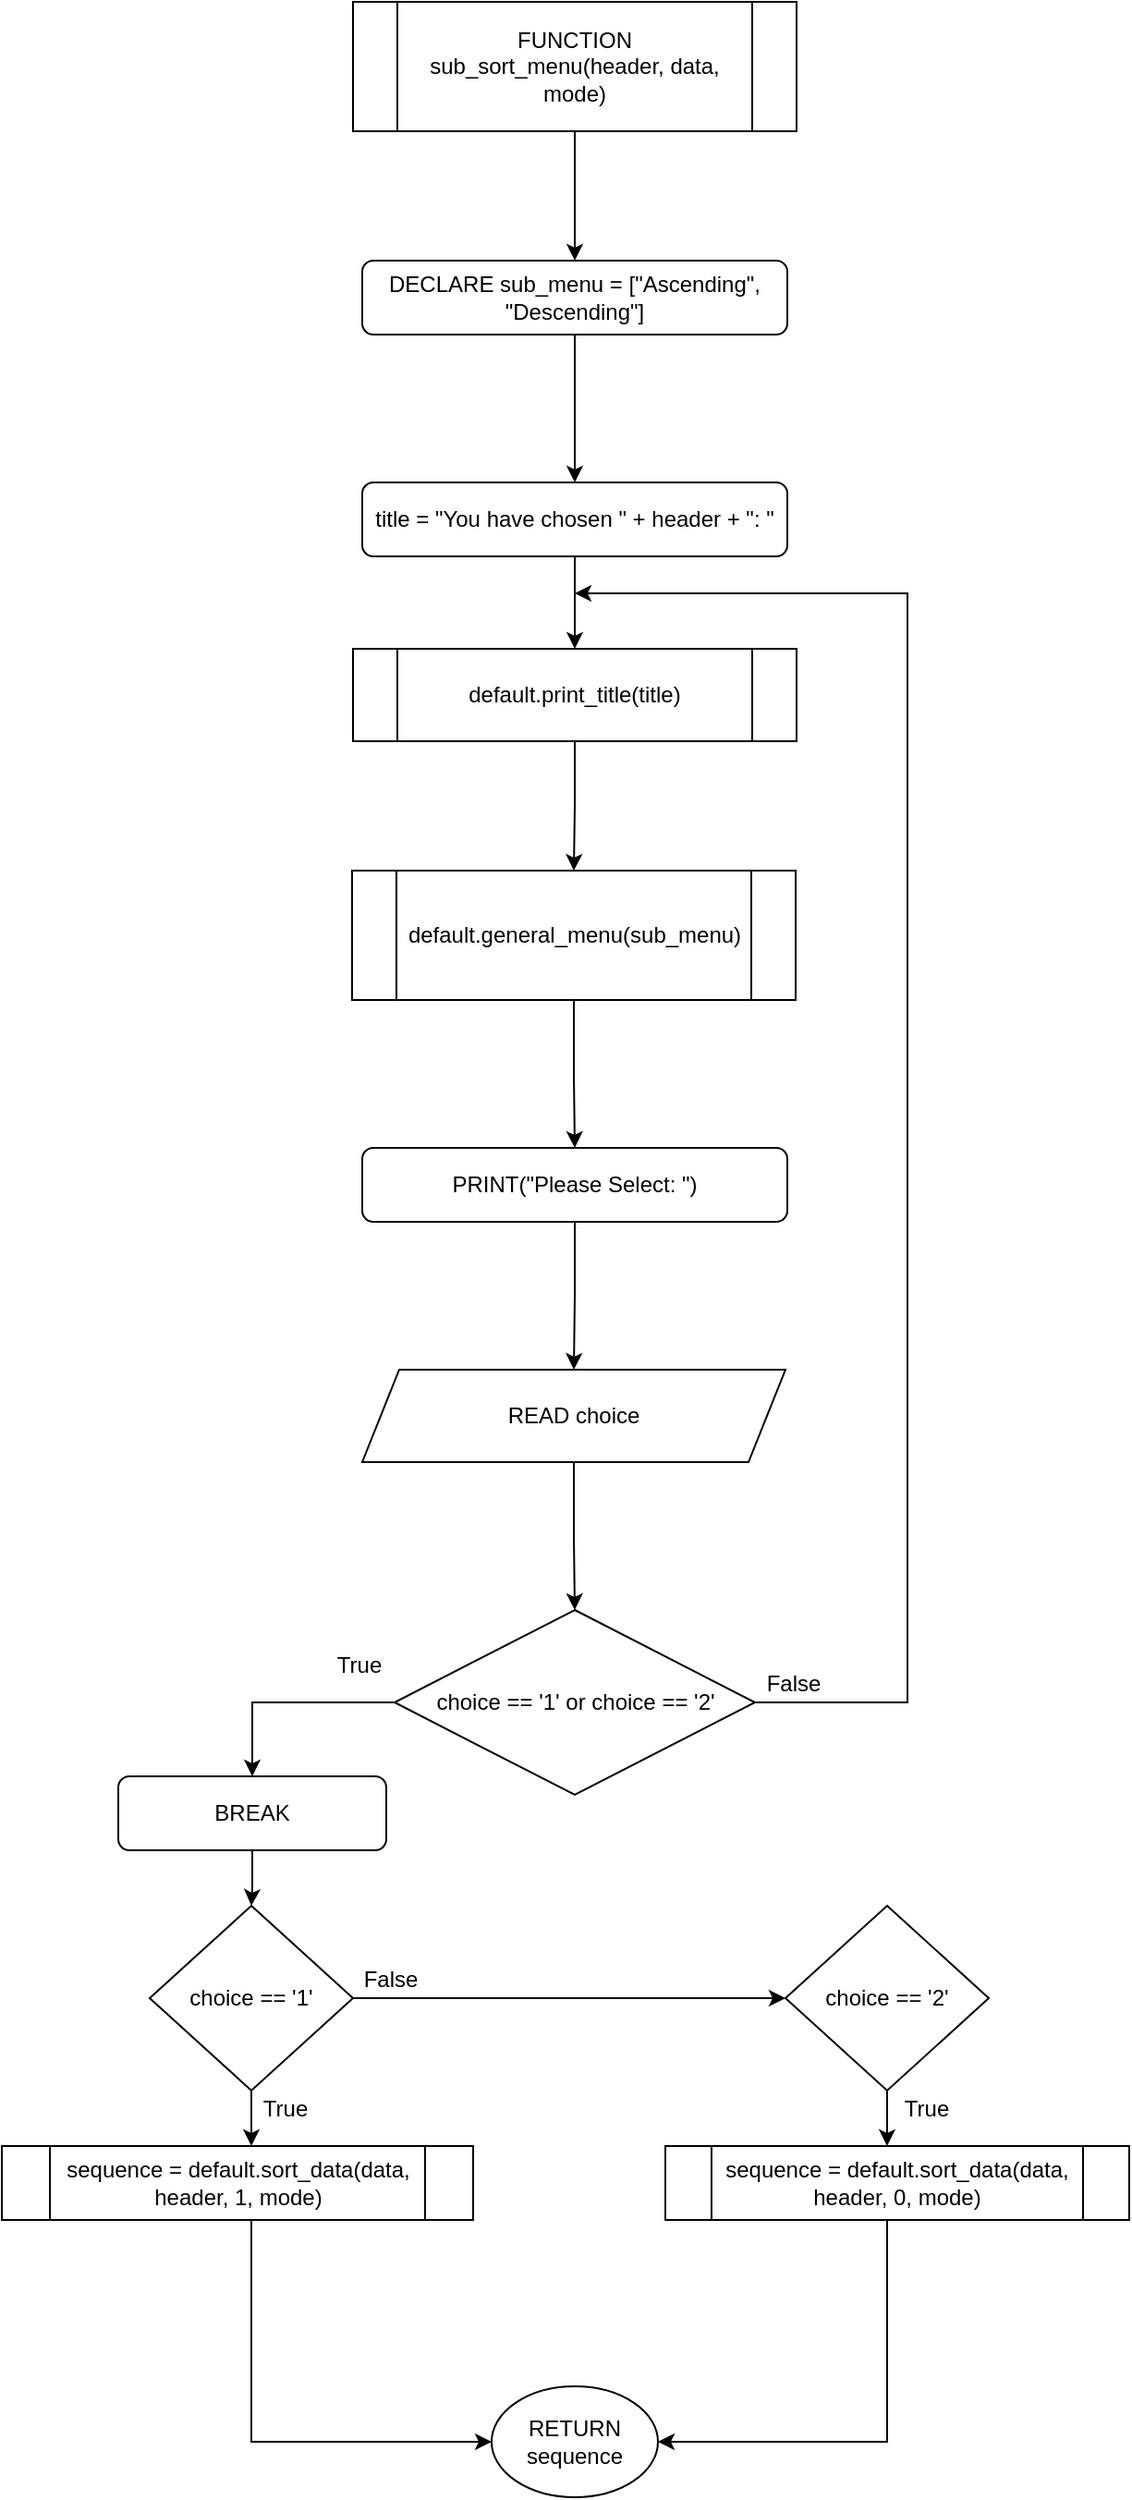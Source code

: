 <mxfile version="14.7.5" type="github">
  <diagram id="T-Ycm0EtmgFF6gQNpjKh" name="Page-1">
    <mxGraphModel dx="1241" dy="745" grid="1" gridSize="10" guides="1" tooltips="1" connect="1" arrows="1" fold="1" page="1" pageScale="1" pageWidth="3300" pageHeight="4681" math="0" shadow="0">
      <root>
        <mxCell id="0" />
        <mxCell id="1" parent="0" />
        <mxCell id="XgvqZKyALqiNx7xIEqGi-5" value="" style="edgeStyle=orthogonalEdgeStyle;rounded=0;orthogonalLoop=1;jettySize=auto;html=1;" parent="1" source="XgvqZKyALqiNx7xIEqGi-2" target="XgvqZKyALqiNx7xIEqGi-4" edge="1">
          <mxGeometry relative="1" as="geometry" />
        </mxCell>
        <mxCell id="XgvqZKyALqiNx7xIEqGi-2" value="DECLARE sub_menu = [&quot;Ascending&quot;, &quot;Descending&quot;]" style="rounded=1;whiteSpace=wrap;html=1;" parent="1" vertex="1">
          <mxGeometry x="745" y="310" width="230" height="40" as="geometry" />
        </mxCell>
        <mxCell id="_46ucJrvATPvxxfUrFtY-5" value="" style="edgeStyle=orthogonalEdgeStyle;rounded=0;orthogonalLoop=1;jettySize=auto;html=1;endArrow=classic;endFill=1;" parent="1" source="XgvqZKyALqiNx7xIEqGi-4" target="_46ucJrvATPvxxfUrFtY-4" edge="1">
          <mxGeometry relative="1" as="geometry" />
        </mxCell>
        <mxCell id="XgvqZKyALqiNx7xIEqGi-4" value="title = &quot;You have chosen &quot; + header + &quot;: &quot;" style="rounded=1;whiteSpace=wrap;html=1;" parent="1" vertex="1">
          <mxGeometry x="745" y="430" width="230" height="40" as="geometry" />
        </mxCell>
        <mxCell id="XgvqZKyALqiNx7xIEqGi-13" value="" style="edgeStyle=orthogonalEdgeStyle;rounded=0;orthogonalLoop=1;jettySize=auto;html=1;" parent="1" source="XgvqZKyALqiNx7xIEqGi-10" target="XgvqZKyALqiNx7xIEqGi-12" edge="1">
          <mxGeometry relative="1" as="geometry" />
        </mxCell>
        <mxCell id="XgvqZKyALqiNx7xIEqGi-10" value="PRINT(&quot;Please Select: &quot;)" style="rounded=1;whiteSpace=wrap;html=1;" parent="1" vertex="1">
          <mxGeometry x="745" y="790" width="230" height="40" as="geometry" />
        </mxCell>
        <mxCell id="XgvqZKyALqiNx7xIEqGi-15" value="" style="edgeStyle=orthogonalEdgeStyle;rounded=0;orthogonalLoop=1;jettySize=auto;html=1;" parent="1" source="XgvqZKyALqiNx7xIEqGi-12" target="XgvqZKyALqiNx7xIEqGi-14" edge="1">
          <mxGeometry relative="1" as="geometry" />
        </mxCell>
        <mxCell id="XgvqZKyALqiNx7xIEqGi-12" value="READ choice" style="shape=parallelogram;perimeter=parallelogramPerimeter;whiteSpace=wrap;html=1;fixedSize=1;" parent="1" vertex="1">
          <mxGeometry x="745" y="910" width="229" height="50" as="geometry" />
        </mxCell>
        <mxCell id="XgvqZKyALqiNx7xIEqGi-29" style="edgeStyle=orthogonalEdgeStyle;rounded=0;orthogonalLoop=1;jettySize=auto;html=1;exitX=1;exitY=0.5;exitDx=0;exitDy=0;" parent="1" source="XgvqZKyALqiNx7xIEqGi-14" edge="1">
          <mxGeometry relative="1" as="geometry">
            <Array as="points">
              <mxPoint x="1040" y="1090" />
              <mxPoint x="1040" y="490" />
            </Array>
            <mxPoint x="860" y="490" as="targetPoint" />
          </mxGeometry>
        </mxCell>
        <mxCell id="7FDaS1QCQaeK7jzbxjp3-2" style="edgeStyle=orthogonalEdgeStyle;rounded=0;orthogonalLoop=1;jettySize=auto;html=1;entryX=0.5;entryY=0;entryDx=0;entryDy=0;" edge="1" parent="1" source="XgvqZKyALqiNx7xIEqGi-14" target="7FDaS1QCQaeK7jzbxjp3-1">
          <mxGeometry relative="1" as="geometry" />
        </mxCell>
        <mxCell id="XgvqZKyALqiNx7xIEqGi-14" value="choice == &#39;1&#39; or choice == &#39;2&#39;" style="rhombus;whiteSpace=wrap;html=1;" parent="1" vertex="1">
          <mxGeometry x="762.5" y="1040" width="195" height="100" as="geometry" />
        </mxCell>
        <mxCell id="XgvqZKyALqiNx7xIEqGi-25" value="" style="edgeStyle=orthogonalEdgeStyle;rounded=0;orthogonalLoop=1;jettySize=auto;html=1;" parent="1" source="XgvqZKyALqiNx7xIEqGi-17" edge="1">
          <mxGeometry relative="1" as="geometry">
            <mxPoint x="685" y="1330" as="targetPoint" />
          </mxGeometry>
        </mxCell>
        <mxCell id="XgvqZKyALqiNx7xIEqGi-28" style="edgeStyle=orthogonalEdgeStyle;rounded=0;orthogonalLoop=1;jettySize=auto;html=1;entryX=0;entryY=0.5;entryDx=0;entryDy=0;" parent="1" source="XgvqZKyALqiNx7xIEqGi-17" target="XgvqZKyALqiNx7xIEqGi-18" edge="1">
          <mxGeometry relative="1" as="geometry" />
        </mxCell>
        <mxCell id="XgvqZKyALqiNx7xIEqGi-17" value="choice == &#39;1&#39;" style="rhombus;whiteSpace=wrap;html=1;" parent="1" vertex="1">
          <mxGeometry x="630" y="1200" width="110" height="100" as="geometry" />
        </mxCell>
        <mxCell id="XgvqZKyALqiNx7xIEqGi-24" value="" style="edgeStyle=orthogonalEdgeStyle;rounded=0;orthogonalLoop=1;jettySize=auto;html=1;" parent="1" source="XgvqZKyALqiNx7xIEqGi-18" edge="1">
          <mxGeometry relative="1" as="geometry">
            <mxPoint x="1029" y="1330" as="targetPoint" />
          </mxGeometry>
        </mxCell>
        <mxCell id="XgvqZKyALqiNx7xIEqGi-18" value="choice == &#39;2&#39;" style="rhombus;whiteSpace=wrap;html=1;" parent="1" vertex="1">
          <mxGeometry x="974" y="1200" width="110" height="100" as="geometry" />
        </mxCell>
        <mxCell id="XgvqZKyALqiNx7xIEqGi-21" value="RETURN sequence" style="ellipse;whiteSpace=wrap;html=1;" parent="1" vertex="1">
          <mxGeometry x="815" y="1460" width="90" height="60" as="geometry" />
        </mxCell>
        <mxCell id="XgvqZKyALqiNx7xIEqGi-26" style="edgeStyle=orthogonalEdgeStyle;rounded=0;orthogonalLoop=1;jettySize=auto;html=1;entryX=0;entryY=0.5;entryDx=0;entryDy=0;" parent="1" target="XgvqZKyALqiNx7xIEqGi-21" edge="1">
          <mxGeometry relative="1" as="geometry">
            <Array as="points">
              <mxPoint x="685" y="1490" />
            </Array>
            <mxPoint x="685" y="1370" as="sourcePoint" />
          </mxGeometry>
        </mxCell>
        <mxCell id="XgvqZKyALqiNx7xIEqGi-27" style="edgeStyle=orthogonalEdgeStyle;rounded=0;orthogonalLoop=1;jettySize=auto;html=1;entryX=1;entryY=0.5;entryDx=0;entryDy=0;" parent="1" target="XgvqZKyALqiNx7xIEqGi-21" edge="1">
          <mxGeometry relative="1" as="geometry">
            <Array as="points">
              <mxPoint x="1029" y="1490" />
            </Array>
            <mxPoint x="1029" y="1370" as="sourcePoint" />
          </mxGeometry>
        </mxCell>
        <mxCell id="XgvqZKyALqiNx7xIEqGi-30" value="False" style="text;html=1;align=center;verticalAlign=middle;resizable=0;points=[];autosize=1;strokeColor=none;" parent="1" vertex="1">
          <mxGeometry x="958" y="1070" width="40" height="20" as="geometry" />
        </mxCell>
        <mxCell id="XgvqZKyALqiNx7xIEqGi-31" value="False" style="text;html=1;align=center;verticalAlign=middle;resizable=0;points=[];autosize=1;strokeColor=none;" parent="1" vertex="1">
          <mxGeometry x="740" y="1230" width="40" height="20" as="geometry" />
        </mxCell>
        <mxCell id="XgvqZKyALqiNx7xIEqGi-32" value="True" style="text;html=1;align=center;verticalAlign=middle;resizable=0;points=[];autosize=1;strokeColor=none;" parent="1" vertex="1">
          <mxGeometry x="723" y="1060" width="40" height="20" as="geometry" />
        </mxCell>
        <mxCell id="XgvqZKyALqiNx7xIEqGi-33" value="True" style="text;html=1;align=center;verticalAlign=middle;resizable=0;points=[];autosize=1;strokeColor=none;" parent="1" vertex="1">
          <mxGeometry x="683" y="1300" width="40" height="20" as="geometry" />
        </mxCell>
        <mxCell id="XgvqZKyALqiNx7xIEqGi-34" value="True" style="text;html=1;align=center;verticalAlign=middle;resizable=0;points=[];autosize=1;strokeColor=none;" parent="1" vertex="1">
          <mxGeometry x="1030" y="1300" width="40" height="20" as="geometry" />
        </mxCell>
        <mxCell id="_46ucJrvATPvxxfUrFtY-2" value="" style="edgeStyle=orthogonalEdgeStyle;rounded=0;orthogonalLoop=1;jettySize=auto;html=1;endArrow=classic;endFill=1;" parent="1" source="_46ucJrvATPvxxfUrFtY-1" target="XgvqZKyALqiNx7xIEqGi-2" edge="1">
          <mxGeometry relative="1" as="geometry" />
        </mxCell>
        <mxCell id="_46ucJrvATPvxxfUrFtY-1" value="FUNCTION sub_sort_menu(header, data, mode)" style="shape=process;whiteSpace=wrap;html=1;backgroundOutline=1;" parent="1" vertex="1">
          <mxGeometry x="740" y="170" width="240" height="70" as="geometry" />
        </mxCell>
        <mxCell id="_46ucJrvATPvxxfUrFtY-7" value="" style="edgeStyle=orthogonalEdgeStyle;rounded=0;orthogonalLoop=1;jettySize=auto;html=1;endArrow=classic;endFill=1;" parent="1" source="_46ucJrvATPvxxfUrFtY-3" target="XgvqZKyALqiNx7xIEqGi-10" edge="1">
          <mxGeometry relative="1" as="geometry" />
        </mxCell>
        <mxCell id="_46ucJrvATPvxxfUrFtY-3" value="default.general_menu(sub_menu)" style="shape=process;whiteSpace=wrap;html=1;backgroundOutline=1;" parent="1" vertex="1">
          <mxGeometry x="739.5" y="640" width="240" height="70" as="geometry" />
        </mxCell>
        <mxCell id="_46ucJrvATPvxxfUrFtY-6" value="" style="edgeStyle=orthogonalEdgeStyle;rounded=0;orthogonalLoop=1;jettySize=auto;html=1;endArrow=classic;endFill=1;" parent="1" source="_46ucJrvATPvxxfUrFtY-4" target="_46ucJrvATPvxxfUrFtY-3" edge="1">
          <mxGeometry relative="1" as="geometry" />
        </mxCell>
        <mxCell id="_46ucJrvATPvxxfUrFtY-4" value="default.print_title(title)" style="shape=process;whiteSpace=wrap;html=1;backgroundOutline=1;" parent="1" vertex="1">
          <mxGeometry x="740" y="520" width="240" height="50" as="geometry" />
        </mxCell>
        <mxCell id="_46ucJrvATPvxxfUrFtY-8" value="sequence = default.sort_data(data, header, 1, mode)" style="shape=process;whiteSpace=wrap;html=1;backgroundOutline=1;" parent="1" vertex="1">
          <mxGeometry x="550" y="1330" width="255" height="40" as="geometry" />
        </mxCell>
        <mxCell id="_46ucJrvATPvxxfUrFtY-9" value="sequence = default.sort_data(data, header, 0, mode)" style="shape=process;whiteSpace=wrap;html=1;backgroundOutline=1;" parent="1" vertex="1">
          <mxGeometry x="909" y="1330" width="251" height="40" as="geometry" />
        </mxCell>
        <mxCell id="7FDaS1QCQaeK7jzbxjp3-3" value="" style="edgeStyle=orthogonalEdgeStyle;rounded=0;orthogonalLoop=1;jettySize=auto;html=1;" edge="1" parent="1" source="7FDaS1QCQaeK7jzbxjp3-1" target="XgvqZKyALqiNx7xIEqGi-17">
          <mxGeometry relative="1" as="geometry" />
        </mxCell>
        <mxCell id="7FDaS1QCQaeK7jzbxjp3-1" value="BREAK" style="rounded=1;whiteSpace=wrap;html=1;" vertex="1" parent="1">
          <mxGeometry x="613" y="1130" width="145" height="40" as="geometry" />
        </mxCell>
      </root>
    </mxGraphModel>
  </diagram>
</mxfile>
